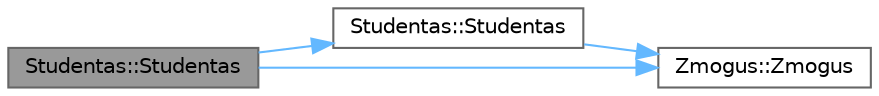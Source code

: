 digraph "Studentas::Studentas"
{
 // INTERACTIVE_SVG=YES
 // LATEX_PDF_SIZE
  bgcolor="transparent";
  edge [fontname=Helvetica,fontsize=10,labelfontname=Helvetica,labelfontsize=10];
  node [fontname=Helvetica,fontsize=10,shape=box,height=0.2,width=0.4];
  rankdir="LR";
  Node1 [id="Node000001",label="Studentas::Studentas",height=0.2,width=0.4,color="gray40", fillcolor="grey60", style="filled", fontcolor="black",tooltip=" "];
  Node1 -> Node2 [id="edge1_Node000001_Node000002",color="steelblue1",style="solid",tooltip=" "];
  Node2 [id="Node000002",label="Studentas::Studentas",height=0.2,width=0.4,color="grey40", fillcolor="white", style="filled",URL="$class_studentas.html#ab459e995e8c9b24cdc9aec5b09a66539",tooltip=" "];
  Node2 -> Node3 [id="edge2_Node000002_Node000003",color="steelblue1",style="solid",tooltip=" "];
  Node3 [id="Node000003",label="Zmogus::Zmogus",height=0.2,width=0.4,color="grey40", fillcolor="white", style="filled",URL="$class_zmogus.html#a905fef3b8ad421a6d023c7ebc295f48e",tooltip=" "];
  Node1 -> Node3 [id="edge3_Node000001_Node000003",color="steelblue1",style="solid",tooltip=" "];
}

